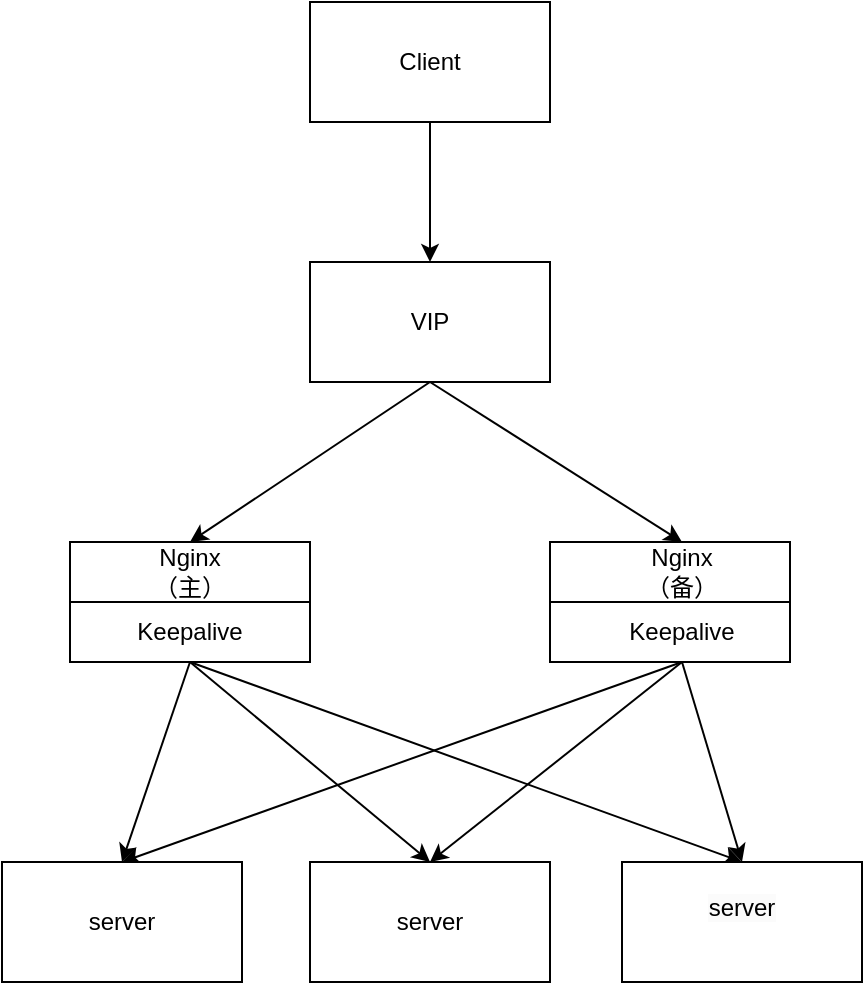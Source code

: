 <mxfile version="20.7.4" type="github">
  <diagram id="GScHBUMfDwEprSYAEqxs" name="第 1 页">
    <mxGraphModel dx="622" dy="652" grid="1" gridSize="10" guides="1" tooltips="1" connect="1" arrows="1" fold="1" page="1" pageScale="1" pageWidth="827" pageHeight="1169" math="0" shadow="0">
      <root>
        <mxCell id="0" />
        <mxCell id="1" parent="0" />
        <mxCell id="ywaZrz0CZjfvaGSN4ZCI-19" style="edgeStyle=orthogonalEdgeStyle;rounded=0;orthogonalLoop=1;jettySize=auto;html=1;exitX=0.5;exitY=1;exitDx=0;exitDy=0;entryX=0.5;entryY=0;entryDx=0;entryDy=0;" edge="1" parent="1" source="ywaZrz0CZjfvaGSN4ZCI-17" target="ywaZrz0CZjfvaGSN4ZCI-18">
          <mxGeometry relative="1" as="geometry" />
        </mxCell>
        <mxCell id="ywaZrz0CZjfvaGSN4ZCI-17" value="Client" style="rounded=0;whiteSpace=wrap;html=1;" vertex="1" parent="1">
          <mxGeometry x="294" y="180" width="120" height="60" as="geometry" />
        </mxCell>
        <mxCell id="ywaZrz0CZjfvaGSN4ZCI-48" style="rounded=0;orthogonalLoop=1;jettySize=auto;html=1;exitX=0.5;exitY=1;exitDx=0;exitDy=0;entryX=0.5;entryY=0;entryDx=0;entryDy=0;endArrow=classic;endFill=1;" edge="1" parent="1" source="ywaZrz0CZjfvaGSN4ZCI-18" target="ywaZrz0CZjfvaGSN4ZCI-41">
          <mxGeometry relative="1" as="geometry" />
        </mxCell>
        <mxCell id="ywaZrz0CZjfvaGSN4ZCI-49" style="rounded=0;orthogonalLoop=1;jettySize=auto;html=1;exitX=0.5;exitY=1;exitDx=0;exitDy=0;entryX=0.5;entryY=0;entryDx=0;entryDy=0;endArrow=classic;endFill=1;" edge="1" parent="1" source="ywaZrz0CZjfvaGSN4ZCI-18" target="ywaZrz0CZjfvaGSN4ZCI-43">
          <mxGeometry relative="1" as="geometry" />
        </mxCell>
        <mxCell id="ywaZrz0CZjfvaGSN4ZCI-18" value="VIP" style="rounded=0;whiteSpace=wrap;html=1;" vertex="1" parent="1">
          <mxGeometry x="294" y="310" width="120" height="60" as="geometry" />
        </mxCell>
        <mxCell id="ywaZrz0CZjfvaGSN4ZCI-33" value="" style="rounded=0;whiteSpace=wrap;html=1;" vertex="1" parent="1">
          <mxGeometry x="174" y="450" width="120" height="60" as="geometry" />
        </mxCell>
        <mxCell id="ywaZrz0CZjfvaGSN4ZCI-34" value="" style="rounded=0;whiteSpace=wrap;html=1;" vertex="1" parent="1">
          <mxGeometry x="414" y="450" width="120" height="60" as="geometry" />
        </mxCell>
        <mxCell id="ywaZrz0CZjfvaGSN4ZCI-37" style="edgeStyle=orthogonalEdgeStyle;rounded=0;orthogonalLoop=1;jettySize=auto;html=1;exitX=0;exitY=0.5;exitDx=0;exitDy=0;entryX=1;entryY=0.5;entryDx=0;entryDy=0;endArrow=none;endFill=0;" edge="1" parent="1" source="ywaZrz0CZjfvaGSN4ZCI-34" target="ywaZrz0CZjfvaGSN4ZCI-34">
          <mxGeometry relative="1" as="geometry">
            <Array as="points">
              <mxPoint x="480" y="480" />
              <mxPoint x="480" y="480" />
            </Array>
          </mxGeometry>
        </mxCell>
        <mxCell id="ywaZrz0CZjfvaGSN4ZCI-40" style="edgeStyle=orthogonalEdgeStyle;rounded=0;orthogonalLoop=1;jettySize=auto;html=1;exitX=0;exitY=0.5;exitDx=0;exitDy=0;entryX=1;entryY=0.5;entryDx=0;entryDy=0;endArrow=none;endFill=0;" edge="1" parent="1" source="ywaZrz0CZjfvaGSN4ZCI-33" target="ywaZrz0CZjfvaGSN4ZCI-33">
          <mxGeometry relative="1" as="geometry">
            <Array as="points">
              <mxPoint x="234" y="480" />
              <mxPoint x="234" y="480" />
            </Array>
          </mxGeometry>
        </mxCell>
        <mxCell id="ywaZrz0CZjfvaGSN4ZCI-41" value="Nginx（主）" style="text;html=1;strokeColor=none;fillColor=none;align=center;verticalAlign=middle;whiteSpace=wrap;rounded=0;" vertex="1" parent="1">
          <mxGeometry x="204" y="450" width="60" height="30" as="geometry" />
        </mxCell>
        <mxCell id="ywaZrz0CZjfvaGSN4ZCI-50" style="edgeStyle=none;rounded=0;orthogonalLoop=1;jettySize=auto;html=1;exitX=0.5;exitY=1;exitDx=0;exitDy=0;entryX=0.5;entryY=0;entryDx=0;entryDy=0;endArrow=classic;endFill=1;" edge="1" parent="1" source="ywaZrz0CZjfvaGSN4ZCI-42" target="ywaZrz0CZjfvaGSN4ZCI-45">
          <mxGeometry relative="1" as="geometry" />
        </mxCell>
        <mxCell id="ywaZrz0CZjfvaGSN4ZCI-51" style="edgeStyle=none;rounded=0;orthogonalLoop=1;jettySize=auto;html=1;exitX=0.5;exitY=1;exitDx=0;exitDy=0;entryX=0.5;entryY=0;entryDx=0;entryDy=0;endArrow=classic;endFill=1;" edge="1" parent="1" source="ywaZrz0CZjfvaGSN4ZCI-42" target="ywaZrz0CZjfvaGSN4ZCI-46">
          <mxGeometry relative="1" as="geometry" />
        </mxCell>
        <mxCell id="ywaZrz0CZjfvaGSN4ZCI-52" style="edgeStyle=none;rounded=0;orthogonalLoop=1;jettySize=auto;html=1;exitX=0.5;exitY=1;exitDx=0;exitDy=0;entryX=0.5;entryY=0;entryDx=0;entryDy=0;endArrow=classic;endFill=1;" edge="1" parent="1" source="ywaZrz0CZjfvaGSN4ZCI-42" target="ywaZrz0CZjfvaGSN4ZCI-47">
          <mxGeometry relative="1" as="geometry" />
        </mxCell>
        <mxCell id="ywaZrz0CZjfvaGSN4ZCI-42" value="Keepalive" style="text;html=1;strokeColor=none;fillColor=none;align=center;verticalAlign=middle;whiteSpace=wrap;rounded=0;" vertex="1" parent="1">
          <mxGeometry x="204" y="480" width="60" height="30" as="geometry" />
        </mxCell>
        <mxCell id="ywaZrz0CZjfvaGSN4ZCI-43" value="Nginx（备）" style="text;html=1;strokeColor=none;fillColor=none;align=center;verticalAlign=middle;whiteSpace=wrap;rounded=0;" vertex="1" parent="1">
          <mxGeometry x="450" y="450" width="60" height="30" as="geometry" />
        </mxCell>
        <mxCell id="ywaZrz0CZjfvaGSN4ZCI-53" style="edgeStyle=none;rounded=0;orthogonalLoop=1;jettySize=auto;html=1;exitX=0.5;exitY=1;exitDx=0;exitDy=0;endArrow=classic;endFill=1;" edge="1" parent="1" source="ywaZrz0CZjfvaGSN4ZCI-44">
          <mxGeometry relative="1" as="geometry">
            <mxPoint x="510" y="610" as="targetPoint" />
          </mxGeometry>
        </mxCell>
        <mxCell id="ywaZrz0CZjfvaGSN4ZCI-54" style="edgeStyle=none;rounded=0;orthogonalLoop=1;jettySize=auto;html=1;exitX=0.5;exitY=1;exitDx=0;exitDy=0;entryX=0.5;entryY=0;entryDx=0;entryDy=0;endArrow=classic;endFill=1;" edge="1" parent="1" source="ywaZrz0CZjfvaGSN4ZCI-44" target="ywaZrz0CZjfvaGSN4ZCI-46">
          <mxGeometry relative="1" as="geometry" />
        </mxCell>
        <mxCell id="ywaZrz0CZjfvaGSN4ZCI-55" style="edgeStyle=none;rounded=0;orthogonalLoop=1;jettySize=auto;html=1;exitX=0.5;exitY=1;exitDx=0;exitDy=0;entryX=0.5;entryY=0;entryDx=0;entryDy=0;endArrow=classic;endFill=1;" edge="1" parent="1" source="ywaZrz0CZjfvaGSN4ZCI-44" target="ywaZrz0CZjfvaGSN4ZCI-45">
          <mxGeometry relative="1" as="geometry" />
        </mxCell>
        <mxCell id="ywaZrz0CZjfvaGSN4ZCI-44" value="Keepalive" style="text;html=1;strokeColor=none;fillColor=none;align=center;verticalAlign=middle;whiteSpace=wrap;rounded=0;" vertex="1" parent="1">
          <mxGeometry x="450" y="480" width="60" height="30" as="geometry" />
        </mxCell>
        <mxCell id="ywaZrz0CZjfvaGSN4ZCI-45" value="server" style="rounded=0;whiteSpace=wrap;html=1;" vertex="1" parent="1">
          <mxGeometry x="140" y="610" width="120" height="60" as="geometry" />
        </mxCell>
        <mxCell id="ywaZrz0CZjfvaGSN4ZCI-46" value="server" style="rounded=0;whiteSpace=wrap;html=1;" vertex="1" parent="1">
          <mxGeometry x="294" y="610" width="120" height="60" as="geometry" />
        </mxCell>
        <mxCell id="ywaZrz0CZjfvaGSN4ZCI-47" value="&#xa;&lt;span style=&quot;color: rgb(0, 0, 0); font-family: Helvetica; font-size: 12px; font-style: normal; font-variant-ligatures: normal; font-variant-caps: normal; font-weight: 400; letter-spacing: normal; orphans: 2; text-align: center; text-indent: 0px; text-transform: none; widows: 2; word-spacing: 0px; -webkit-text-stroke-width: 0px; background-color: rgb(251, 251, 251); text-decoration-thickness: initial; text-decoration-style: initial; text-decoration-color: initial; float: none; display: inline !important;&quot;&gt;server&lt;/span&gt;&#xa;&#xa;" style="rounded=0;whiteSpace=wrap;html=1;" vertex="1" parent="1">
          <mxGeometry x="450" y="610" width="120" height="60" as="geometry" />
        </mxCell>
      </root>
    </mxGraphModel>
  </diagram>
</mxfile>

